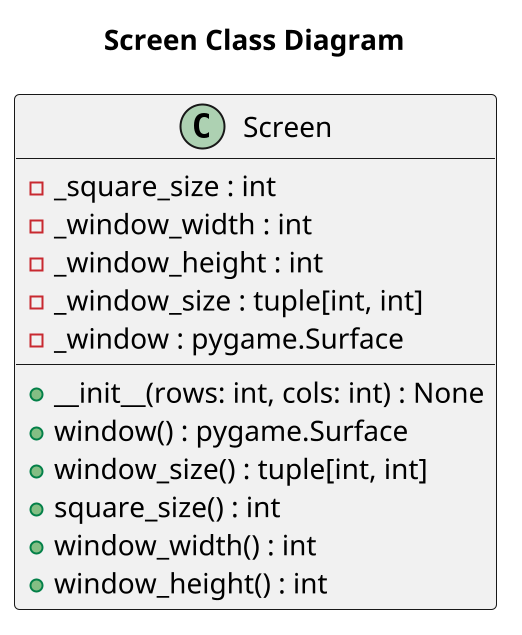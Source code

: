 @startuml
scale 2
title "Screen Class Diagram"
class Screen {
    +__init__(rows: int, cols: int) : None
    -_square_size : int
    -_window_width : int
    -_window_height : int
    -_window_size : tuple[int, int]
    -_window : pygame.Surface

    +window() : pygame.Surface
    +window_size() : tuple[int, int]
    +square_size() : int
    +window_width() : int
    +window_height() : int
}
@enduml